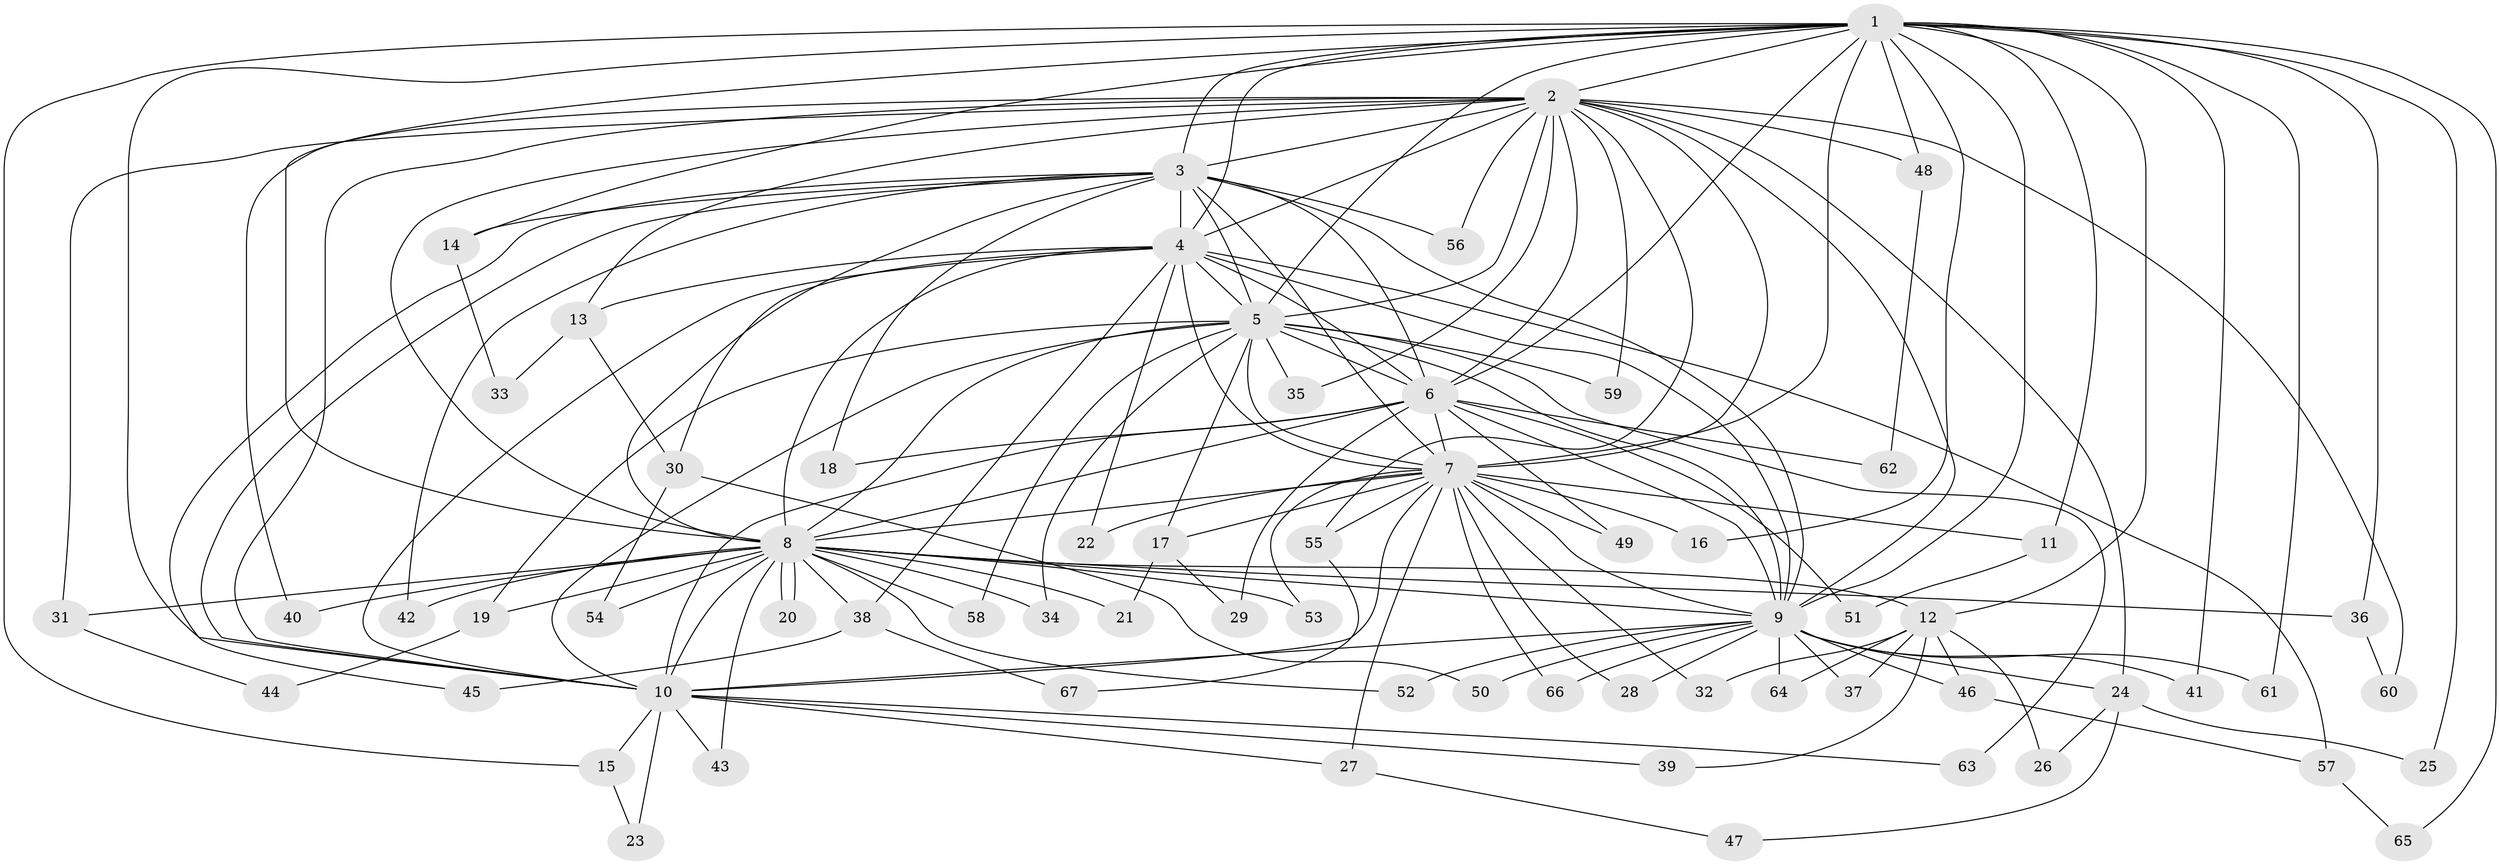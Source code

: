 // Generated by graph-tools (version 1.1) at 2025/49/03/09/25 03:49:38]
// undirected, 67 vertices, 159 edges
graph export_dot {
graph [start="1"]
  node [color=gray90,style=filled];
  1;
  2;
  3;
  4;
  5;
  6;
  7;
  8;
  9;
  10;
  11;
  12;
  13;
  14;
  15;
  16;
  17;
  18;
  19;
  20;
  21;
  22;
  23;
  24;
  25;
  26;
  27;
  28;
  29;
  30;
  31;
  32;
  33;
  34;
  35;
  36;
  37;
  38;
  39;
  40;
  41;
  42;
  43;
  44;
  45;
  46;
  47;
  48;
  49;
  50;
  51;
  52;
  53;
  54;
  55;
  56;
  57;
  58;
  59;
  60;
  61;
  62;
  63;
  64;
  65;
  66;
  67;
  1 -- 2;
  1 -- 3;
  1 -- 4;
  1 -- 5;
  1 -- 6;
  1 -- 7;
  1 -- 8;
  1 -- 9;
  1 -- 10;
  1 -- 11;
  1 -- 12;
  1 -- 14;
  1 -- 15;
  1 -- 16;
  1 -- 25;
  1 -- 36;
  1 -- 41;
  1 -- 48;
  1 -- 61;
  1 -- 65;
  2 -- 3;
  2 -- 4;
  2 -- 5;
  2 -- 6;
  2 -- 7;
  2 -- 8;
  2 -- 9;
  2 -- 10;
  2 -- 13;
  2 -- 24;
  2 -- 31;
  2 -- 35;
  2 -- 40;
  2 -- 48;
  2 -- 55;
  2 -- 56;
  2 -- 59;
  2 -- 60;
  3 -- 4;
  3 -- 5;
  3 -- 6;
  3 -- 7;
  3 -- 8;
  3 -- 9;
  3 -- 10;
  3 -- 14;
  3 -- 18;
  3 -- 42;
  3 -- 45;
  3 -- 56;
  4 -- 5;
  4 -- 6;
  4 -- 7;
  4 -- 8;
  4 -- 9;
  4 -- 10;
  4 -- 13;
  4 -- 22;
  4 -- 30;
  4 -- 38;
  4 -- 57;
  5 -- 6;
  5 -- 7;
  5 -- 8;
  5 -- 9;
  5 -- 10;
  5 -- 17;
  5 -- 19;
  5 -- 34;
  5 -- 35;
  5 -- 58;
  5 -- 59;
  5 -- 63;
  6 -- 7;
  6 -- 8;
  6 -- 9;
  6 -- 10;
  6 -- 18;
  6 -- 29;
  6 -- 49;
  6 -- 51;
  6 -- 62;
  7 -- 8;
  7 -- 9;
  7 -- 10;
  7 -- 11;
  7 -- 16;
  7 -- 17;
  7 -- 22;
  7 -- 27;
  7 -- 28;
  7 -- 32;
  7 -- 49;
  7 -- 53;
  7 -- 55;
  7 -- 66;
  8 -- 9;
  8 -- 10;
  8 -- 12;
  8 -- 19;
  8 -- 20;
  8 -- 20;
  8 -- 21;
  8 -- 31;
  8 -- 34;
  8 -- 36;
  8 -- 38;
  8 -- 40;
  8 -- 42;
  8 -- 43;
  8 -- 52;
  8 -- 53;
  8 -- 54;
  8 -- 58;
  9 -- 10;
  9 -- 24;
  9 -- 28;
  9 -- 37;
  9 -- 41;
  9 -- 46;
  9 -- 50;
  9 -- 52;
  9 -- 61;
  9 -- 64;
  9 -- 66;
  10 -- 15;
  10 -- 23;
  10 -- 27;
  10 -- 39;
  10 -- 43;
  10 -- 63;
  11 -- 51;
  12 -- 26;
  12 -- 32;
  12 -- 37;
  12 -- 39;
  12 -- 46;
  12 -- 64;
  13 -- 30;
  13 -- 33;
  14 -- 33;
  15 -- 23;
  17 -- 21;
  17 -- 29;
  19 -- 44;
  24 -- 25;
  24 -- 26;
  24 -- 47;
  27 -- 47;
  30 -- 50;
  30 -- 54;
  31 -- 44;
  36 -- 60;
  38 -- 45;
  38 -- 67;
  46 -- 57;
  48 -- 62;
  55 -- 67;
  57 -- 65;
}
